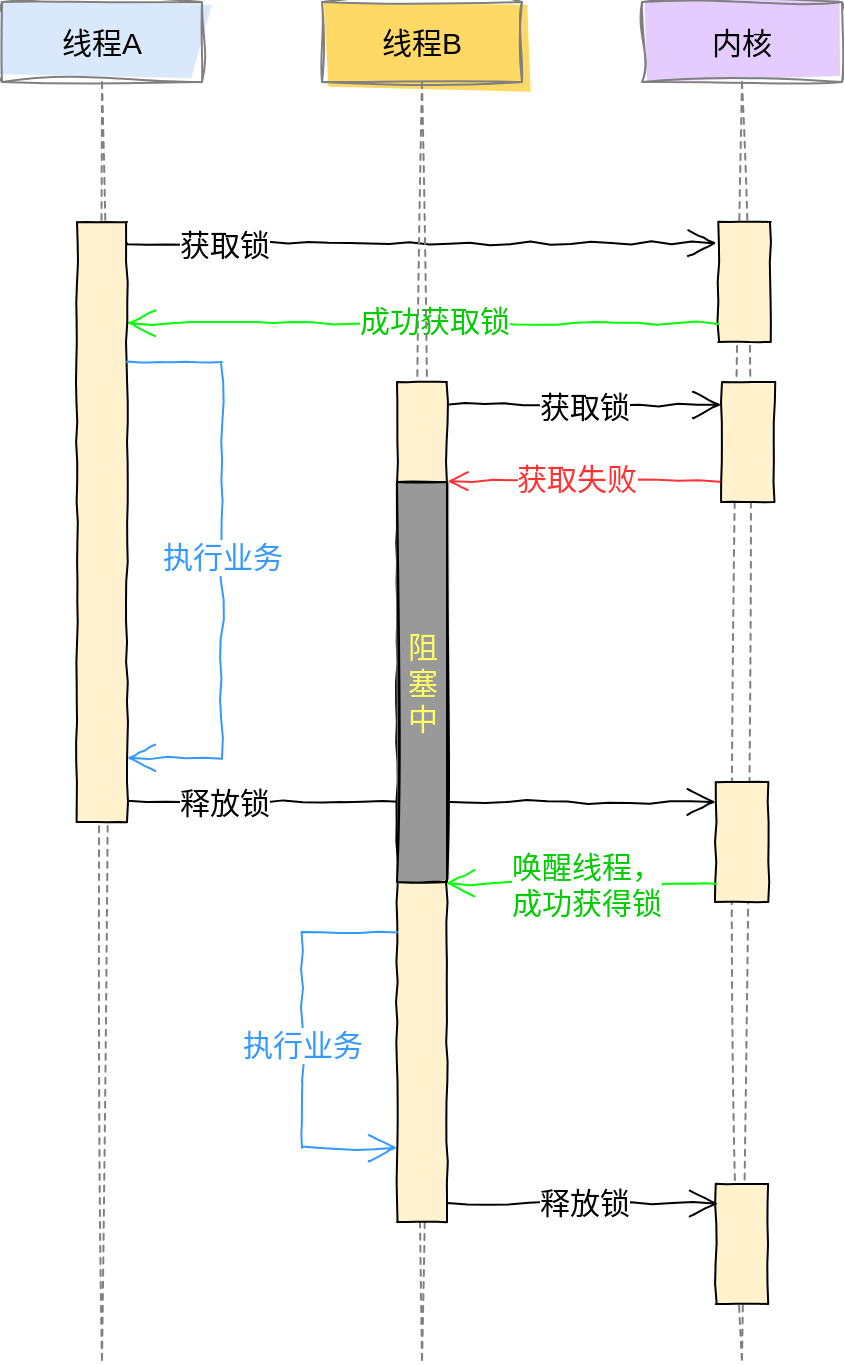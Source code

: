 <mxfile version="16.4.6" type="onedrive"><diagram id="kgpKYQtTHZ0yAKxKKP6v" name="Page-1"><mxGraphModel dx="930" dy="563" grid="1" gridSize="10" guides="1" tooltips="1" connect="1" arrows="1" fold="1" page="1" pageScale="1" pageWidth="850" pageHeight="1100" math="0" shadow="0"><root><mxCell id="0"/><mxCell id="1" parent="0"/><mxCell id="d_4XRQvGa6NBfNP_zUV1-1" value="内核" style="shape=umlLifeline;perimeter=lifelinePerimeter;whiteSpace=wrap;html=1;container=1;collapsible=0;recursiveResize=0;outlineConnect=0;rounded=0;shadow=0;glass=0;comic=0;sketch=1;jiggle=3;fillStyle=solid;strokeColor=#808080;fillColor=#E5CCFF;gradientDirection=east;fontSize=15;" vertex="1" parent="1"><mxGeometry x="350" y="40" width="100" height="680" as="geometry"/></mxCell><mxCell id="d_4XRQvGa6NBfNP_zUV1-2" value="" style="html=1;points=[];perimeter=orthogonalPerimeter;rounded=0;shadow=0;glass=0;comic=1;sketch=0;jiggle=1;fillStyle=solid;strokeColor=#000000;fillColor=#FFF2CC;gradientColor=none;gradientDirection=east;" vertex="1" parent="d_4XRQvGa6NBfNP_zUV1-1"><mxGeometry x="38.13" y="110" width="26.25" height="60" as="geometry"/></mxCell><mxCell id="d_4XRQvGa6NBfNP_zUV1-3" value="" style="html=1;points=[];perimeter=orthogonalPerimeter;comic=1;jiggle=1;fontFamily=Comic Sans MS;fontSize=18;fontColor=default;strokeColor=#000000;fillColor=#FFF2CC;" vertex="1" parent="d_4XRQvGa6NBfNP_zUV1-1"><mxGeometry x="40" y="190" width="26.25" height="60" as="geometry"/></mxCell><mxCell id="d_4XRQvGa6NBfNP_zUV1-4" value="" style="html=1;points=[];perimeter=orthogonalPerimeter;comic=1;jiggle=1;fontFamily=Comic Sans MS;fontSize=18;fontColor=default;strokeColor=#000000;fillColor=#FFF2CC;" vertex="1" parent="d_4XRQvGa6NBfNP_zUV1-1"><mxGeometry x="36.88" y="390" width="26.25" height="60" as="geometry"/></mxCell><mxCell id="d_4XRQvGa6NBfNP_zUV1-5" value="" style="html=1;points=[];perimeter=orthogonalPerimeter;comic=1;jiggle=1;fontFamily=Comic Sans MS;fontSize=18;fontColor=default;strokeColor=#000000;fillColor=#FFF2CC;" vertex="1" parent="d_4XRQvGa6NBfNP_zUV1-1"><mxGeometry x="36.87" y="591" width="26.25" height="60" as="geometry"/></mxCell><mxCell id="d_4XRQvGa6NBfNP_zUV1-6" value="" style="html=1;verticalAlign=bottom;endArrow=open;entryX=-0.035;entryY=0.177;rounded=0;startFill=1;endFill=0;fontSize=16;fontFamily=Comic Sans MS;orthogonalLoop=0;comic=1;endSize=12;entryDx=0;entryDy=0;entryPerimeter=0;" edge="1" parent="1" source="d_4XRQvGa6NBfNP_zUV1-30" target="d_4XRQvGa6NBfNP_zUV1-2"><mxGeometry relative="1" as="geometry"><mxPoint x="115" y="150" as="sourcePoint"/></mxGeometry></mxCell><mxCell id="d_4XRQvGa6NBfNP_zUV1-7" value="获取锁" style="edgeLabel;html=1;align=center;verticalAlign=middle;resizable=0;points=[];spacing=2;fontFamily=Comic Sans MS;fontSize=12;" vertex="1" connectable="0" parent="d_4XRQvGa6NBfNP_zUV1-6"><mxGeometry x="0.387" y="3" relative="1" as="geometry"><mxPoint x="-156" y="3" as="offset"/></mxGeometry></mxCell><mxCell id="d_4XRQvGa6NBfNP_zUV1-8" value="获取锁" style="edgeLabel;html=1;align=center;verticalAlign=middle;resizable=0;points=[];spacing=2;fontFamily=Comic Sans MS;fontSize=12;" vertex="1" connectable="0" parent="d_4XRQvGa6NBfNP_zUV1-6"><mxGeometry x="0.387" y="3" relative="1" as="geometry"><mxPoint x="-156" y="3" as="offset"/></mxGeometry></mxCell><mxCell id="d_4XRQvGa6NBfNP_zUV1-9" value="获取锁" style="edgeLabel;html=1;align=center;verticalAlign=middle;resizable=0;points=[];spacing=2;fontFamily=Comic Sans MS;fontSize=15;" vertex="1" connectable="0" parent="d_4XRQvGa6NBfNP_zUV1-6"><mxGeometry x="0.387" y="3" relative="1" as="geometry"><mxPoint x="-156" y="3" as="offset"/></mxGeometry></mxCell><mxCell id="d_4XRQvGa6NBfNP_zUV1-10" value="" style="html=1;verticalAlign=bottom;endArrow=open;rounded=0;fontSize=16;fontFamily=Comic Sans MS;comic=1;strokeColor=#00FF00;endSize=12;exitX=-0.005;exitY=0.843;exitDx=0;exitDy=0;exitPerimeter=0;" edge="1" parent="1" source="d_4XRQvGa6NBfNP_zUV1-2" target="d_4XRQvGa6NBfNP_zUV1-30"><mxGeometry relative="1" as="geometry"><mxPoint x="110" y="207" as="targetPoint"/><mxPoint x="370" y="201" as="sourcePoint"/></mxGeometry></mxCell><mxCell id="d_4XRQvGa6NBfNP_zUV1-11" value="成功获取锁" style="edgeLabel;html=1;align=center;verticalAlign=middle;resizable=0;points=[];fontSize=15;fontFamily=Comic Sans MS;fontColor=#00CC00;horizontal=1;fontStyle=0" vertex="1" connectable="0" parent="d_4XRQvGa6NBfNP_zUV1-10"><mxGeometry x="-0.539" y="-2" relative="1" as="geometry"><mxPoint x="-74" as="offset"/></mxGeometry></mxCell><mxCell id="d_4XRQvGa6NBfNP_zUV1-12" value="" style="html=1;verticalAlign=bottom;endArrow=open;entryX=-0.015;entryY=0.19;rounded=0;labelBackgroundColor=default;comic=1;fontFamily=Comic Sans MS;fontSize=18;fontColor=default;endSize=12;strokeColor=#000000;exitX=0.98;exitY=0.027;exitDx=0;exitDy=0;exitPerimeter=0;endFill=0;startSize=12;entryDx=0;entryDy=0;entryPerimeter=0;" edge="1" parent="1" source="d_4XRQvGa6NBfNP_zUV1-23" target="d_4XRQvGa6NBfNP_zUV1-3"><mxGeometry relative="1" as="geometry"><mxPoint x="304.4" y="259.64" as="sourcePoint"/></mxGeometry></mxCell><mxCell id="d_4XRQvGa6NBfNP_zUV1-13" value="获取锁" style="edgeLabel;html=1;align=center;verticalAlign=middle;resizable=0;points=[];fontSize=15;fontFamily=Comic Sans MS;fontColor=default;" vertex="1" connectable="0" parent="d_4XRQvGa6NBfNP_zUV1-12"><mxGeometry x="-0.426" y="-1" relative="1" as="geometry"><mxPoint x="29" y="-1" as="offset"/></mxGeometry></mxCell><mxCell id="d_4XRQvGa6NBfNP_zUV1-14" value="" style="html=1;verticalAlign=bottom;endArrow=open;endSize=8;exitX=-0.046;exitY=0.83;rounded=0;labelBackgroundColor=default;comic=1;fontFamily=Comic Sans MS;fontSize=18;fontColor=default;strokeColor=#FF3333;entryX=1.012;entryY=0.118;entryDx=0;entryDy=0;entryPerimeter=0;exitDx=0;exitDy=0;exitPerimeter=0;" edge="1" parent="1" source="d_4XRQvGa6NBfNP_zUV1-3" target="d_4XRQvGa6NBfNP_zUV1-23"><mxGeometry relative="1" as="geometry"><mxPoint x="302.5" y="317" as="targetPoint"/></mxGeometry></mxCell><mxCell id="d_4XRQvGa6NBfNP_zUV1-15" value="获取失败" style="edgeLabel;html=1;align=center;verticalAlign=middle;resizable=0;points=[];fontSize=12;fontFamily=Comic Sans MS;fontColor=default;" vertex="1" connectable="0" parent="d_4XRQvGa6NBfNP_zUV1-14"><mxGeometry x="-0.444" relative="1" as="geometry"><mxPoint x="-34" y="-2" as="offset"/></mxGeometry></mxCell><mxCell id="d_4XRQvGa6NBfNP_zUV1-16" value="获取失败" style="edgeLabel;html=1;align=center;verticalAlign=middle;resizable=0;points=[];fontSize=12;fontFamily=Comic Sans MS;fontColor=default;" vertex="1" connectable="0" parent="d_4XRQvGa6NBfNP_zUV1-14"><mxGeometry x="-0.444" relative="1" as="geometry"><mxPoint x="-34" y="-2" as="offset"/></mxGeometry></mxCell><mxCell id="d_4XRQvGa6NBfNP_zUV1-17" value="获取失败" style="edgeLabel;html=1;align=center;verticalAlign=middle;resizable=0;points=[];fontSize=15;fontFamily=Comic Sans MS;fontColor=#FF3333;" vertex="1" connectable="0" parent="d_4XRQvGa6NBfNP_zUV1-14"><mxGeometry x="-0.444" relative="1" as="geometry"><mxPoint x="-34" y="-2" as="offset"/></mxGeometry></mxCell><mxCell id="d_4XRQvGa6NBfNP_zUV1-18" value="" style="html=1;verticalAlign=bottom;endArrow=open;rounded=0;startFill=1;endFill=0;fontSize=16;fontFamily=Comic Sans MS;orthogonalLoop=0;comic=1;endSize=12;" edge="1" parent="1" source="d_4XRQvGa6NBfNP_zUV1-30" target="d_4XRQvGa6NBfNP_zUV1-4"><mxGeometry relative="1" as="geometry"><mxPoint x="115" y="451" as="sourcePoint"/><mxPoint x="448.13" y="450" as="targetPoint"/><Array as="points"><mxPoint x="200" y="440"/></Array></mxGeometry></mxCell><mxCell id="d_4XRQvGa6NBfNP_zUV1-19" value="释放锁" style="edgeLabel;html=1;align=center;verticalAlign=middle;resizable=0;points=[];spacing=2;fontFamily=Comic Sans MS;fontSize=12;" vertex="1" connectable="0" parent="d_4XRQvGa6NBfNP_zUV1-18"><mxGeometry x="0.387" y="3" relative="1" as="geometry"><mxPoint x="-156" y="3" as="offset"/></mxGeometry></mxCell><mxCell id="d_4XRQvGa6NBfNP_zUV1-20" value="释放锁" style="edgeLabel;html=1;align=center;verticalAlign=middle;resizable=0;points=[];spacing=2;fontFamily=Comic Sans MS;fontSize=12;" vertex="1" connectable="0" parent="d_4XRQvGa6NBfNP_zUV1-18"><mxGeometry x="0.387" y="3" relative="1" as="geometry"><mxPoint x="-156" y="3" as="offset"/></mxGeometry></mxCell><mxCell id="d_4XRQvGa6NBfNP_zUV1-21" value="释放锁" style="edgeLabel;html=1;align=center;verticalAlign=middle;resizable=0;points=[];spacing=2;fontFamily=Comic Sans MS;fontSize=15;" vertex="1" connectable="0" parent="d_4XRQvGa6NBfNP_zUV1-18"><mxGeometry x="0.387" y="3" relative="1" as="geometry"><mxPoint x="-156" y="3" as="offset"/></mxGeometry></mxCell><mxCell id="d_4XRQvGa6NBfNP_zUV1-22" value="线程B" style="shape=umlLifeline;perimeter=lifelinePerimeter;whiteSpace=wrap;html=1;container=1;collapsible=0;recursiveResize=0;outlineConnect=0;rounded=0;shadow=0;glass=0;comic=0;sketch=1;jiggle=3;fillStyle=solid;strokeColor=#808080;fillColor=#FFD966;gradientDirection=east;fontSize=15;" vertex="1" parent="1"><mxGeometry x="190" y="40" width="100" height="680" as="geometry"/></mxCell><mxCell id="d_4XRQvGa6NBfNP_zUV1-23" value="" style="html=1;points=[];perimeter=orthogonalPerimeter;rounded=0;shadow=0;glass=0;comic=1;sketch=0;jiggle=1;fillStyle=solid;strokeColor=#000000;fillColor=#FFF2CC;gradientColor=none;gradientDirection=east;enumerate=0;" vertex="1" parent="d_4XRQvGa6NBfNP_zUV1-22"><mxGeometry x="37.5" y="190" width="25" height="420" as="geometry"/></mxCell><mxCell id="d_4XRQvGa6NBfNP_zUV1-24" value="阻&lt;br style=&quot;font-size: 15px;&quot;&gt;塞&lt;br style=&quot;font-size: 15px;&quot;&gt;中" style="html=1;points=[];perimeter=orthogonalPerimeter;rounded=0;shadow=0;glass=0;comic=1;sketch=1;jiggle=1;fillStyle=solid;strokeColor=#000000;fillColor=#999999;gradientColor=none;gradientDirection=east;enumerate=0;fontSize=15;fontColor=#FFFF66;" vertex="1" parent="d_4XRQvGa6NBfNP_zUV1-22"><mxGeometry x="37.5" y="240" width="25" height="200" as="geometry"/></mxCell><mxCell id="d_4XRQvGa6NBfNP_zUV1-25" value="" style="endArrow=open;endFill=1;endSize=12;html=1;rounded=0;labelBackgroundColor=default;comic=1;fontFamily=Comic Sans MS;fontSize=18;fontColor=default;strokeColor=#3399FF;" edge="1" parent="d_4XRQvGa6NBfNP_zUV1-22" source="d_4XRQvGa6NBfNP_zUV1-23" target="d_4XRQvGa6NBfNP_zUV1-23"><mxGeometry width="160" relative="1" as="geometry"><mxPoint x="69.8" y="500" as="sourcePoint"/><mxPoint x="69" y="687.2" as="targetPoint"/><Array as="points"><mxPoint x="-10" y="465"/><mxPoint x="-10" y="540"/><mxPoint x="-10" y="573"/></Array></mxGeometry></mxCell><mxCell id="d_4XRQvGa6NBfNP_zUV1-26" value="执行业务" style="edgeLabel;html=1;align=center;verticalAlign=middle;resizable=0;points=[];fontSize=15;fontFamily=Comic Sans MS;fontColor=#3399FF;" vertex="1" connectable="0" parent="d_4XRQvGa6NBfNP_zUV1-25"><mxGeometry x="0.387" y="1" relative="1" as="geometry"><mxPoint x="-1" y="-38" as="offset"/></mxGeometry></mxCell><mxCell id="d_4XRQvGa6NBfNP_zUV1-27" value="" style="html=1;verticalAlign=bottom;endArrow=open;rounded=0;fontSize=16;fontFamily=Comic Sans MS;comic=1;strokeColor=#00FF00;endSize=12;entryX=0.98;entryY=1.003;entryDx=0;entryDy=0;entryPerimeter=0;" edge="1" parent="1" source="d_4XRQvGa6NBfNP_zUV1-4" target="d_4XRQvGa6NBfNP_zUV1-24"><mxGeometry relative="1" as="geometry"><mxPoint x="110" y="508" as="targetPoint"/><mxPoint x="448.13" y="507.95" as="sourcePoint"/><Array as="points"><mxPoint x="360" y="481"/></Array></mxGeometry></mxCell><mxCell id="d_4XRQvGa6NBfNP_zUV1-28" value="唤醒线程，&lt;br style=&quot;font-size: 15px;&quot;&gt;成功获得锁" style="edgeLabel;html=1;align=center;verticalAlign=middle;resizable=0;points=[];fontSize=15;fontFamily=Comic Sans MS;fontColor=#00CC00;labelBackgroundColor=default;labelBorderColor=none;horizontal=1;fontStyle=0" vertex="1" connectable="0" parent="d_4XRQvGa6NBfNP_zUV1-27"><mxGeometry x="-0.539" y="-2" relative="1" as="geometry"><mxPoint x="-34" y="2" as="offset"/></mxGeometry></mxCell><mxCell id="d_4XRQvGa6NBfNP_zUV1-29" value="&lt;font style=&quot;font-size: 15px;&quot;&gt;线程A&lt;/font&gt;" style="shape=umlLifeline;perimeter=lifelinePerimeter;whiteSpace=wrap;html=1;container=1;collapsible=0;recursiveResize=0;outlineConnect=0;rounded=0;shadow=0;glass=0;comic=0;sketch=1;jiggle=3;fillStyle=solid;strokeColor=#808080;fillColor=#DAE8FC;gradientDirection=east;fontSize=15;" vertex="1" parent="1"><mxGeometry x="30" y="40" width="100" height="680" as="geometry"/></mxCell><mxCell id="d_4XRQvGa6NBfNP_zUV1-30" value="" style="html=1;points=[];perimeter=orthogonalPerimeter;rounded=0;shadow=0;glass=0;comic=1;sketch=0;jiggle=1;fillStyle=solid;strokeColor=#000000;fillColor=#FFF2CC;gradientColor=none;gradientDirection=east;enumerate=0;" vertex="1" parent="d_4XRQvGa6NBfNP_zUV1-29"><mxGeometry x="37.5" y="110" width="25" height="300" as="geometry"/></mxCell><mxCell id="d_4XRQvGa6NBfNP_zUV1-31" value="" style="endArrow=open;endFill=1;endSize=12;html=1;rounded=0;labelBackgroundColor=default;comic=1;fontFamily=Comic Sans MS;fontSize=18;fontColor=default;strokeColor=#3399FF;" edge="1" parent="d_4XRQvGa6NBfNP_zUV1-29" source="d_4XRQvGa6NBfNP_zUV1-30" target="d_4XRQvGa6NBfNP_zUV1-30"><mxGeometry width="160" relative="1" as="geometry"><mxPoint x="70" y="199" as="sourcePoint"/><mxPoint x="320" y="430" as="targetPoint"/><Array as="points"><mxPoint x="80" y="180"/><mxPoint x="110" y="180"/><mxPoint x="110" y="378"/></Array></mxGeometry></mxCell><mxCell id="d_4XRQvGa6NBfNP_zUV1-32" value="执行业务" style="edgeLabel;html=1;align=center;verticalAlign=middle;resizable=0;points=[];fontSize=15;fontFamily=Comic Sans MS;fontColor=#3399FF;" vertex="1" connectable="0" parent="d_4XRQvGa6NBfNP_zUV1-31"><mxGeometry x="0.133" relative="1" as="geometry"><mxPoint y="-22" as="offset"/></mxGeometry></mxCell><mxCell id="d_4XRQvGa6NBfNP_zUV1-33" value="" style="html=1;verticalAlign=bottom;endArrow=open;rounded=0;startFill=1;endFill=0;fontSize=16;fontFamily=Comic Sans MS;orthogonalLoop=0;comic=1;endSize=12;entryX=0.043;entryY=0.163;entryDx=0;entryDy=0;entryPerimeter=0;" edge="1" parent="1" source="d_4XRQvGa6NBfNP_zUV1-23" target="d_4XRQvGa6NBfNP_zUV1-5"><mxGeometry relative="1" as="geometry"><mxPoint x="300" y="680" as="sourcePoint"/><mxPoint x="594.08" y="680" as="targetPoint"/></mxGeometry></mxCell><mxCell id="d_4XRQvGa6NBfNP_zUV1-34" value="释放锁" style="edgeLabel;html=1;align=center;verticalAlign=middle;resizable=0;points=[];spacing=2;fontFamily=Comic Sans MS;fontSize=15;" vertex="1" connectable="0" parent="d_4XRQvGa6NBfNP_zUV1-33"><mxGeometry x="0.387" y="3" relative="1" as="geometry"><mxPoint x="-26" y="2" as="offset"/></mxGeometry></mxCell></root></mxGraphModel></diagram></mxfile>